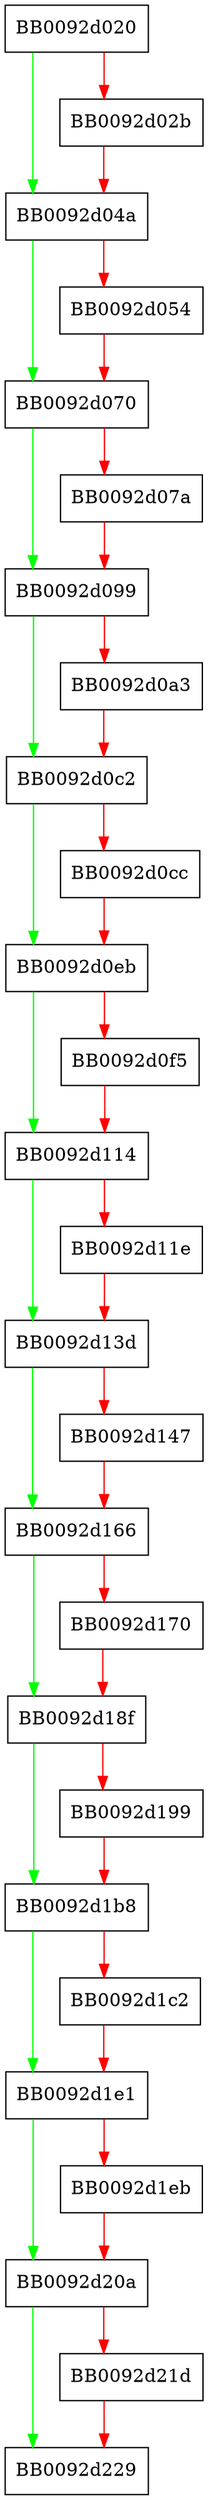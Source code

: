 digraph _nl_locale_subfreeres {
  node [shape="box"];
  graph [splines=ortho];
  BB0092d020 -> BB0092d04a [color="green"];
  BB0092d020 -> BB0092d02b [color="red"];
  BB0092d02b -> BB0092d04a [color="red"];
  BB0092d04a -> BB0092d070 [color="green"];
  BB0092d04a -> BB0092d054 [color="red"];
  BB0092d054 -> BB0092d070 [color="red"];
  BB0092d070 -> BB0092d099 [color="green"];
  BB0092d070 -> BB0092d07a [color="red"];
  BB0092d07a -> BB0092d099 [color="red"];
  BB0092d099 -> BB0092d0c2 [color="green"];
  BB0092d099 -> BB0092d0a3 [color="red"];
  BB0092d0a3 -> BB0092d0c2 [color="red"];
  BB0092d0c2 -> BB0092d0eb [color="green"];
  BB0092d0c2 -> BB0092d0cc [color="red"];
  BB0092d0cc -> BB0092d0eb [color="red"];
  BB0092d0eb -> BB0092d114 [color="green"];
  BB0092d0eb -> BB0092d0f5 [color="red"];
  BB0092d0f5 -> BB0092d114 [color="red"];
  BB0092d114 -> BB0092d13d [color="green"];
  BB0092d114 -> BB0092d11e [color="red"];
  BB0092d11e -> BB0092d13d [color="red"];
  BB0092d13d -> BB0092d166 [color="green"];
  BB0092d13d -> BB0092d147 [color="red"];
  BB0092d147 -> BB0092d166 [color="red"];
  BB0092d166 -> BB0092d18f [color="green"];
  BB0092d166 -> BB0092d170 [color="red"];
  BB0092d170 -> BB0092d18f [color="red"];
  BB0092d18f -> BB0092d1b8 [color="green"];
  BB0092d18f -> BB0092d199 [color="red"];
  BB0092d199 -> BB0092d1b8 [color="red"];
  BB0092d1b8 -> BB0092d1e1 [color="green"];
  BB0092d1b8 -> BB0092d1c2 [color="red"];
  BB0092d1c2 -> BB0092d1e1 [color="red"];
  BB0092d1e1 -> BB0092d20a [color="green"];
  BB0092d1e1 -> BB0092d1eb [color="red"];
  BB0092d1eb -> BB0092d20a [color="red"];
  BB0092d20a -> BB0092d229 [color="green"];
  BB0092d20a -> BB0092d21d [color="red"];
  BB0092d21d -> BB0092d229 [color="red"];
}